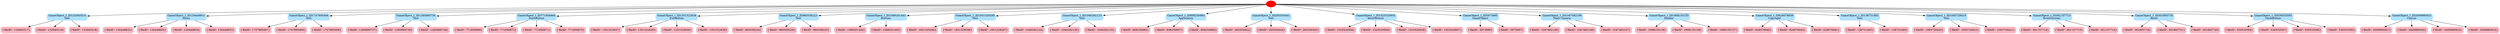 digraph graphname {
6 [label="{'fileID': 132945517}\n"] [color="lightpink"] [style="rounded,filled"] [shape="box"];
8 [label="{'fileID': 132945519}\n"] [color="lightpink"] [style="rounded,filled"] [shape="box"];
10 [label="{'fileID': 132945518}\n"] [color="lightpink"] [style="rounded,filled"] [shape="box"];
2 [label="GameObject_1_ID132945516\nText\n"] [color="lightskyblue1"] [style="rounded,filled"] [shape="box"];
2 -> 6 [label=""];
2 -> 8 [label=""];
2 -> 10 [label=""];
17 [label="{'fileID': 130449832}\n"] [color="lightpink"] [style="rounded,filled"] [shape="box"];
19 [label="{'fileID': 130449835}\n"] [color="lightpink"] [style="rounded,filled"] [shape="box"];
21 [label="{'fileID': 130449834}\n"] [color="lightpink"] [style="rounded,filled"] [shape="box"];
23 [label="{'fileID': 130449833}\n"] [color="lightpink"] [style="rounded,filled"] [shape="box"];
13 [label="GameObject_1_ID130449831\nMenu\n"] [color="lightskyblue1"] [style="rounded,filled"] [shape="box"];
13 -> 17 [label=""];
13 -> 19 [label=""];
13 -> 21 [label=""];
13 -> 23 [label=""];
30 [label="{'fileID': 1747895407}\n"] [color="lightpink"] [style="rounded,filled"] [shape="box"];
32 [label="{'fileID': 1747895409}\n"] [color="lightpink"] [style="rounded,filled"] [shape="box"];
34 [label="{'fileID': 1747895408}\n"] [color="lightpink"] [style="rounded,filled"] [shape="box"];
26 [label="GameObject_1_ID1747895406\nText\n"] [color="lightskyblue1"] [style="rounded,filled"] [shape="box"];
26 -> 30 [label=""];
26 -> 32 [label=""];
26 -> 34 [label=""];
41 [label="{'fileID': 1285890737}\n"] [color="lightpink"] [style="rounded,filled"] [shape="box"];
43 [label="{'fileID': 1285890739}\n"] [color="lightpink"] [style="rounded,filled"] [shape="box"];
45 [label="{'fileID': 1285890738}\n"] [color="lightpink"] [style="rounded,filled"] [shape="box"];
37 [label="GameObject_1_ID1285890736\nText\n"] [color="lightskyblue1"] [style="rounded,filled"] [shape="box"];
37 -> 41 [label=""];
37 -> 43 [label=""];
37 -> 45 [label=""];
52 [label="{'fileID': 771856869}\n"] [color="lightpink"] [style="rounded,filled"] [shape="box"];
54 [label="{'fileID': 771856872}\n"] [color="lightpink"] [style="rounded,filled"] [shape="box"];
56 [label="{'fileID': 771856871}\n"] [color="lightpink"] [style="rounded,filled"] [shape="box"];
58 [label="{'fileID': 771856870}\n"] [color="lightpink"] [style="rounded,filled"] [shape="box"];
48 [label="GameObject_1_ID771856868\nStartButton\n"] [color="lightskyblue1"] [style="rounded,filled"] [shape="box"];
48 -> 52 [label=""];
48 -> 54 [label=""];
48 -> 56 [label=""];
48 -> 58 [label=""];
65 [label="{'fileID': 1351522637}\n"] [color="lightpink"] [style="rounded,filled"] [shape="box"];
67 [label="{'fileID': 1351522640}\n"] [color="lightpink"] [style="rounded,filled"] [shape="box"];
69 [label="{'fileID': 1351522639}\n"] [color="lightpink"] [style="rounded,filled"] [shape="box"];
71 [label="{'fileID': 1351522638}\n"] [color="lightpink"] [style="rounded,filled"] [shape="box"];
61 [label="GameObject_1_ID1351522636\nExitButton\n"] [color="lightskyblue1"] [style="rounded,filled"] [shape="box"];
61 -> 65 [label=""];
61 -> 67 [label=""];
61 -> 69 [label=""];
61 -> 71 [label=""];
78 [label="{'fileID': 960558224}\n"] [color="lightpink"] [style="rounded,filled"] [shape="box"];
80 [label="{'fileID': 960558226}\n"] [color="lightpink"] [style="rounded,filled"] [shape="box"];
82 [label="{'fileID': 960558225}\n"] [color="lightpink"] [style="rounded,filled"] [shape="box"];
74 [label="GameObject_1_ID960558223\nText\n"] [color="lightskyblue1"] [style="rounded,filled"] [shape="box"];
74 -> 78 [label=""];
74 -> 80 [label=""];
74 -> 82 [label=""];
89 [label="{'fileID': 1089201444}\n"] [color="lightpink"] [style="rounded,filled"] [shape="box"];
91 [label="{'fileID': 1089201445}\n"] [color="lightpink"] [style="rounded,filled"] [shape="box"];
85 [label="GameObject_1_ID1089201443\nButtons\n"] [color="lightskyblue1"] [style="rounded,filled"] [shape="box"];
85 -> 89 [label=""];
85 -> 91 [label=""];
98 [label="{'fileID': 1651329296}\n"] [color="lightpink"] [style="rounded,filled"] [shape="box"];
100 [label="{'fileID': 1651329298}\n"] [color="lightpink"] [style="rounded,filled"] [shape="box"];
102 [label="{'fileID': 1651329297}\n"] [color="lightpink"] [style="rounded,filled"] [shape="box"];
94 [label="GameObject_1_ID1651329295\nText\n"] [color="lightskyblue1"] [style="rounded,filled"] [shape="box"];
94 -> 98 [label=""];
94 -> 100 [label=""];
94 -> 102 [label=""];
109 [label="{'fileID': 1040292124}\n"] [color="lightpink"] [style="rounded,filled"] [shape="box"];
111 [label="{'fileID': 1040292126}\n"] [color="lightpink"] [style="rounded,filled"] [shape="box"];
113 [label="{'fileID': 1040292125}\n"] [color="lightpink"] [style="rounded,filled"] [shape="box"];
105 [label="GameObject_1_ID1040292123\nText\n"] [color="lightskyblue1"] [style="rounded,filled"] [shape="box"];
105 -> 109 [label=""];
105 -> 111 [label=""];
105 -> 113 [label=""];
120 [label="{'fileID': 808250885}\n"] [color="lightpink"] [style="rounded,filled"] [shape="box"];
122 [label="{'fileID': 808250887}\n"] [color="lightpink"] [style="rounded,filled"] [shape="box"];
124 [label="{'fileID': 808250886}\n"] [color="lightpink"] [style="rounded,filled"] [shape="box"];
116 [label="GameObject_1_ID808250884\nApplication\n"] [color="lightskyblue1"] [style="rounded,filled"] [shape="box"];
116 -> 120 [label=""];
116 -> 122 [label=""];
116 -> 124 [label=""];
131 [label="{'fileID': 265550442}\n"] [color="lightpink"] [style="rounded,filled"] [shape="box"];
133 [label="{'fileID': 265550444}\n"] [color="lightpink"] [style="rounded,filled"] [shape="box"];
135 [label="{'fileID': 265550443}\n"] [color="lightpink"] [style="rounded,filled"] [shape="box"];
127 [label="GameObject_1_ID265550441\nText\n"] [color="lightskyblue1"] [style="rounded,filled"] [shape="box"];
127 -> 131 [label=""];
127 -> 133 [label=""];
127 -> 135 [label=""];
142 [label="{'fileID': 1525520956}\n"] [color="lightpink"] [style="rounded,filled"] [shape="box"];
144 [label="{'fileID': 1525520959}\n"] [color="lightpink"] [style="rounded,filled"] [shape="box"];
146 [label="{'fileID': 1525520958}\n"] [color="lightpink"] [style="rounded,filled"] [shape="box"];
148 [label="{'fileID': 1525520957}\n"] [color="lightpink"] [style="rounded,filled"] [shape="box"];
138 [label="GameObject_1_ID1525520955\nAboutButton\n"] [color="lightskyblue1"] [style="rounded,filled"] [shape="box"];
138 -> 142 [label=""];
138 -> 144 [label=""];
138 -> 146 [label=""];
138 -> 148 [label=""];
155 [label="{'fileID': 5973996}\n"] [color="lightpink"] [style="rounded,filled"] [shape="box"];
157 [label="{'fileID': 5973997}\n"] [color="lightpink"] [style="rounded,filled"] [shape="box"];
151 [label="GameObject_1_ID5973995\nGameObject\n"] [color="lightskyblue1"] [style="rounded,filled"] [shape="box"];
151 -> 155 [label=""];
151 -> 157 [label=""];
164 [label="{'fileID': 1047482109}\n"] [color="lightpink"] [style="rounded,filled"] [shape="box"];
166 [label="{'fileID': 1047482108}\n"] [color="lightpink"] [style="rounded,filled"] [shape="box"];
168 [label="{'fileID': 1047482107}\n"] [color="lightpink"] [style="rounded,filled"] [shape="box"];
160 [label="GameObject_1_ID1047482106\nMain Camera\n"] [color="lightskyblue1"] [style="rounded,filled"] [shape="box"];
160 -> 164 [label=""];
160 -> 166 [label=""];
160 -> 168 [label=""];
175 [label="{'fileID': 1908155156}\n"] [color="lightpink"] [style="rounded,filled"] [shape="box"];
177 [label="{'fileID': 1908155158}\n"] [color="lightpink"] [style="rounded,filled"] [shape="box"];
179 [label="{'fileID': 1908155157}\n"] [color="lightpink"] [style="rounded,filled"] [shape="box"];
171 [label="GameObject_1_ID1908155155\nHeader\n"] [color="lightskyblue1"] [style="rounded,filled"] [shape="box"];
171 -> 175 [label=""];
171 -> 177 [label=""];
171 -> 179 [label=""];
186 [label="{'fileID': 628076940}\n"] [color="lightpink"] [style="rounded,filled"] [shape="box"];
188 [label="{'fileID': 628076942}\n"] [color="lightpink"] [style="rounded,filled"] [shape="box"];
190 [label="{'fileID': 628076941}\n"] [color="lightpink"] [style="rounded,filled"] [shape="box"];
182 [label="GameObject_1_ID628076939\nCopyright\n"] [color="lightskyblue1"] [style="rounded,filled"] [shape="box"];
182 -> 186 [label=""];
182 -> 188 [label=""];
182 -> 190 [label=""];
197 [label="{'fileID': 138731493}\n"] [color="lightpink"] [style="rounded,filled"] [shape="box"];
199 [label="{'fileID': 138731494}\n"] [color="lightpink"] [style="rounded,filled"] [shape="box"];
193 [label="GameObject_1_ID138731492\nText\n"] [color="lightskyblue1"] [style="rounded,filled"] [shape="box"];
193 -> 197 [label=""];
193 -> 199 [label=""];
206 [label="{'fileID': 1093729420}\n"] [color="lightpink"] [style="rounded,filled"] [shape="box"];
208 [label="{'fileID': 1093729422}\n"] [color="lightpink"] [style="rounded,filled"] [shape="box"];
210 [label="{'fileID': 1093729421}\n"] [color="lightpink"] [style="rounded,filled"] [shape="box"];
202 [label="GameObject_1_ID1093729419\nText\n"] [color="lightskyblue1"] [style="rounded,filled"] [shape="box"];
202 -> 206 [label=""];
202 -> 208 [label=""];
202 -> 210 [label=""];
217 [label="{'fileID': 361157716}\n"] [color="lightpink"] [style="rounded,filled"] [shape="box"];
219 [label="{'fileID': 361157715}\n"] [color="lightpink"] [style="rounded,filled"] [shape="box"];
221 [label="{'fileID': 361157714}\n"] [color="lightpink"] [style="rounded,filled"] [shape="box"];
213 [label="GameObject_1_ID361157713\nEventSystem\n"] [color="lightskyblue1"] [style="rounded,filled"] [shape="box"];
213 -> 217 [label=""];
213 -> 219 [label=""];
213 -> 221 [label=""];
228 [label="{'fileID': 301893719}\n"] [color="lightpink"] [style="rounded,filled"] [shape="box"];
230 [label="{'fileID': 301893721}\n"] [color="lightpink"] [style="rounded,filled"] [shape="box"];
232 [label="{'fileID': 301893720}\n"] [color="lightpink"] [style="rounded,filled"] [shape="box"];
224 [label="GameObject_1_ID301893718\nAbout\n"] [color="lightskyblue1"] [style="rounded,filled"] [shape="box"];
224 -> 228 [label=""];
224 -> 230 [label=""];
224 -> 232 [label=""];
239 [label="{'fileID': 530533594}\n"] [color="lightpink"] [style="rounded,filled"] [shape="box"];
241 [label="{'fileID': 530533597}\n"] [color="lightpink"] [style="rounded,filled"] [shape="box"];
243 [label="{'fileID': 530533596}\n"] [color="lightpink"] [style="rounded,filled"] [shape="box"];
245 [label="{'fileID': 530533595}\n"] [color="lightpink"] [style="rounded,filled"] [shape="box"];
235 [label="GameObject_1_ID530533593\nCloseButton\n"] [color="lightskyblue1"] [style="rounded,filled"] [shape="box"];
235 -> 239 [label=""];
235 -> 241 [label=""];
235 -> 243 [label=""];
235 -> 245 [label=""];
252 [label="{'fileID': 2009980927}\n"] [color="lightpink"] [style="rounded,filled"] [shape="box"];
254 [label="{'fileID': 2009980926}\n"] [color="lightpink"] [style="rounded,filled"] [shape="box"];
256 [label="{'fileID': 2009980925}\n"] [color="lightpink"] [style="rounded,filled"] [shape="box"];
258 [label="{'fileID': 2009980924}\n"] [color="lightpink"] [style="rounded,filled"] [shape="box"];
248 [label="GameObject_1_ID2009980923\nCanvas\n"] [color="lightskyblue1"] [style="rounded,filled"] [shape="box"];
248 -> 252 [label=""];
248 -> 254 [label=""];
248 -> 256 [label=""];
248 -> 258 [label=""];
1 [label=""] [color="red"] [style="filled"];
1 -> 2 [label=""];
1 -> 13 [label=""];
1 -> 26 [label=""];
1 -> 37 [label=""];
1 -> 48 [label=""];
1 -> 61 [label=""];
1 -> 74 [label=""];
1 -> 85 [label=""];
1 -> 94 [label=""];
1 -> 105 [label=""];
1 -> 116 [label=""];
1 -> 127 [label=""];
1 -> 138 [label=""];
1 -> 151 [label=""];
1 -> 160 [label=""];
1 -> 171 [label=""];
1 -> 182 [label=""];
1 -> 193 [label=""];
1 -> 202 [label=""];
1 -> 213 [label=""];
1 -> 224 [label=""];
1 -> 235 [label=""];
1 -> 248 [label=""];
}
